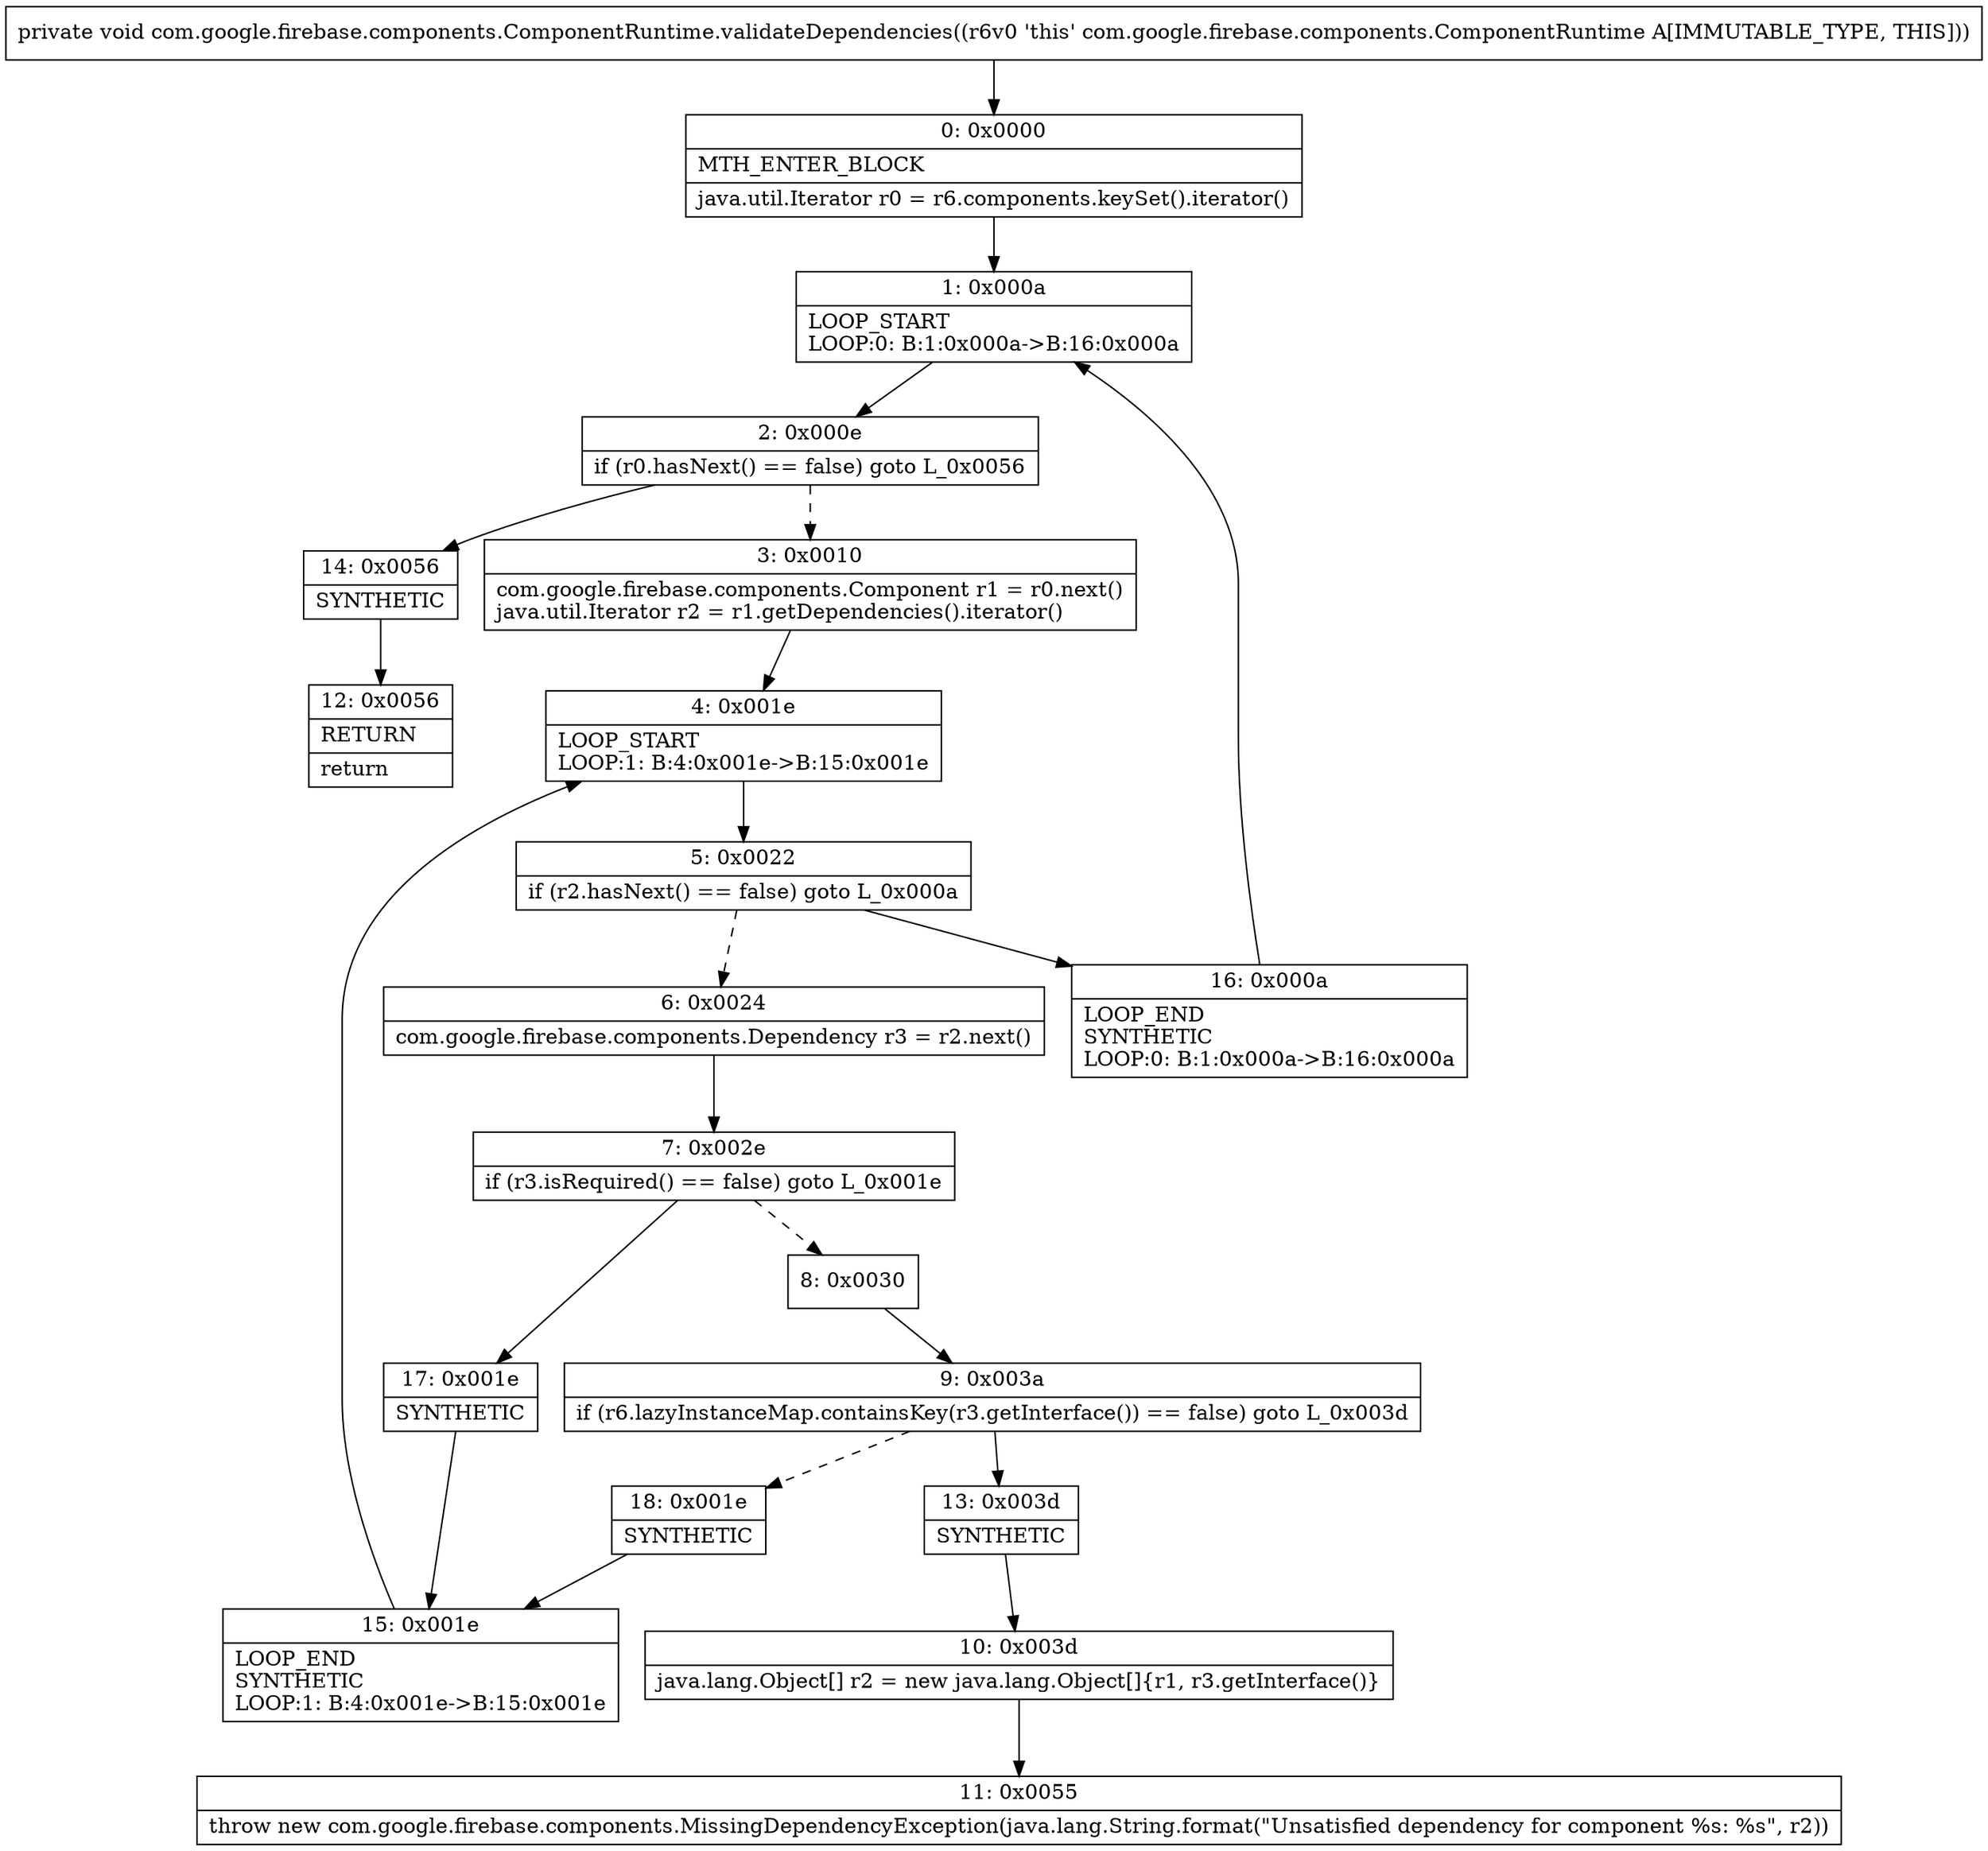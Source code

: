 digraph "CFG forcom.google.firebase.components.ComponentRuntime.validateDependencies()V" {
Node_0 [shape=record,label="{0\:\ 0x0000|MTH_ENTER_BLOCK\l|java.util.Iterator r0 = r6.components.keySet().iterator()\l}"];
Node_1 [shape=record,label="{1\:\ 0x000a|LOOP_START\lLOOP:0: B:1:0x000a\-\>B:16:0x000a\l}"];
Node_2 [shape=record,label="{2\:\ 0x000e|if (r0.hasNext() == false) goto L_0x0056\l}"];
Node_3 [shape=record,label="{3\:\ 0x0010|com.google.firebase.components.Component r1 = r0.next()\ljava.util.Iterator r2 = r1.getDependencies().iterator()\l}"];
Node_4 [shape=record,label="{4\:\ 0x001e|LOOP_START\lLOOP:1: B:4:0x001e\-\>B:15:0x001e\l}"];
Node_5 [shape=record,label="{5\:\ 0x0022|if (r2.hasNext() == false) goto L_0x000a\l}"];
Node_6 [shape=record,label="{6\:\ 0x0024|com.google.firebase.components.Dependency r3 = r2.next()\l}"];
Node_7 [shape=record,label="{7\:\ 0x002e|if (r3.isRequired() == false) goto L_0x001e\l}"];
Node_8 [shape=record,label="{8\:\ 0x0030}"];
Node_9 [shape=record,label="{9\:\ 0x003a|if (r6.lazyInstanceMap.containsKey(r3.getInterface()) == false) goto L_0x003d\l}"];
Node_10 [shape=record,label="{10\:\ 0x003d|java.lang.Object[] r2 = new java.lang.Object[]\{r1, r3.getInterface()\}\l}"];
Node_11 [shape=record,label="{11\:\ 0x0055|throw new com.google.firebase.components.MissingDependencyException(java.lang.String.format(\"Unsatisfied dependency for component %s: %s\", r2))\l}"];
Node_12 [shape=record,label="{12\:\ 0x0056|RETURN\l|return\l}"];
Node_13 [shape=record,label="{13\:\ 0x003d|SYNTHETIC\l}"];
Node_14 [shape=record,label="{14\:\ 0x0056|SYNTHETIC\l}"];
Node_15 [shape=record,label="{15\:\ 0x001e|LOOP_END\lSYNTHETIC\lLOOP:1: B:4:0x001e\-\>B:15:0x001e\l}"];
Node_16 [shape=record,label="{16\:\ 0x000a|LOOP_END\lSYNTHETIC\lLOOP:0: B:1:0x000a\-\>B:16:0x000a\l}"];
Node_17 [shape=record,label="{17\:\ 0x001e|SYNTHETIC\l}"];
Node_18 [shape=record,label="{18\:\ 0x001e|SYNTHETIC\l}"];
MethodNode[shape=record,label="{private void com.google.firebase.components.ComponentRuntime.validateDependencies((r6v0 'this' com.google.firebase.components.ComponentRuntime A[IMMUTABLE_TYPE, THIS])) }"];
MethodNode -> Node_0;
Node_0 -> Node_1;
Node_1 -> Node_2;
Node_2 -> Node_3[style=dashed];
Node_2 -> Node_14;
Node_3 -> Node_4;
Node_4 -> Node_5;
Node_5 -> Node_6[style=dashed];
Node_5 -> Node_16;
Node_6 -> Node_7;
Node_7 -> Node_8[style=dashed];
Node_7 -> Node_17;
Node_8 -> Node_9;
Node_9 -> Node_13;
Node_9 -> Node_18[style=dashed];
Node_10 -> Node_11;
Node_13 -> Node_10;
Node_14 -> Node_12;
Node_15 -> Node_4;
Node_16 -> Node_1;
Node_17 -> Node_15;
Node_18 -> Node_15;
}

